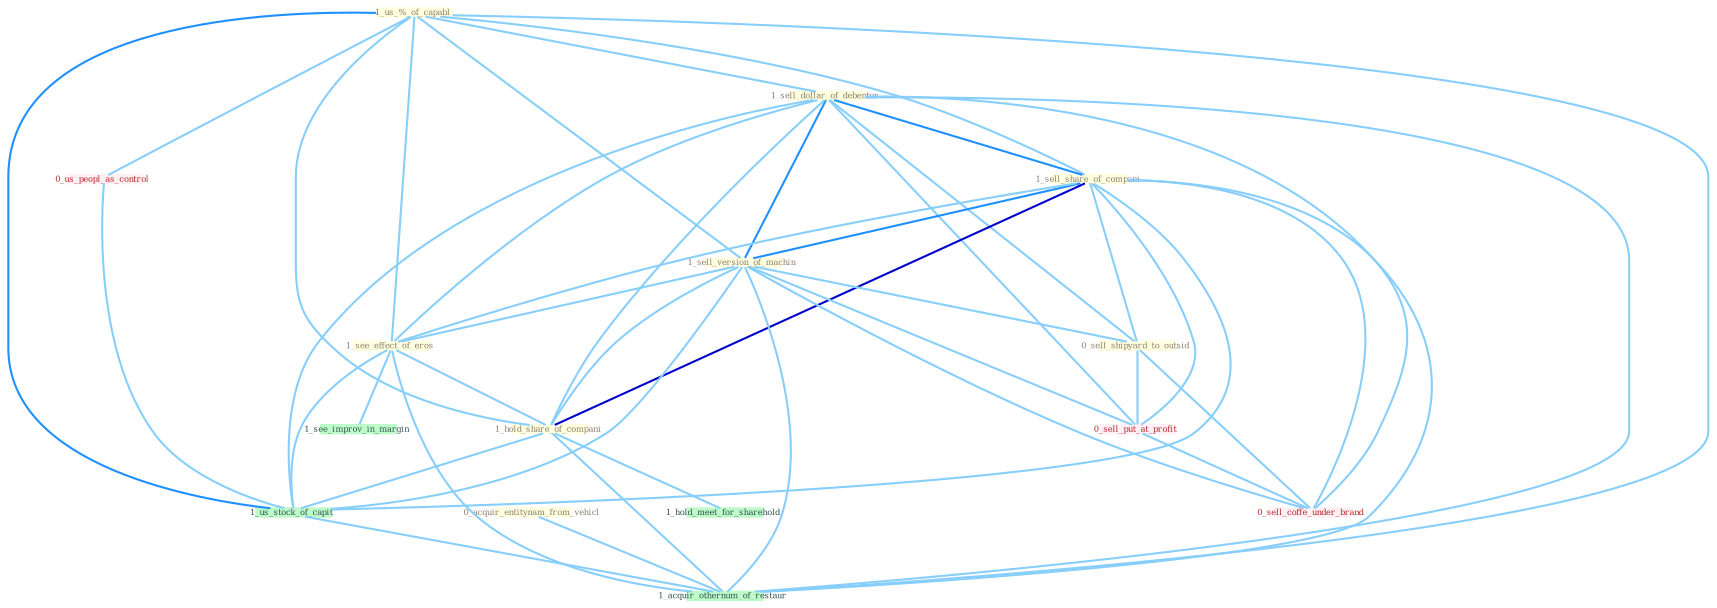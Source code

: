 Graph G{ 
    node
    [shape=polygon,style=filled,width=.5,height=.06,color="#BDFCC9",fixedsize=true,fontsize=4,
    fontcolor="#2f4f4f"];
    {node
    [color="#ffffe0", fontcolor="#8b7d6b"] "1_us_%_of_capabl " "1_sell_dollar_of_debentur " "1_sell_share_of_compani " "1_sell_version_of_machin " "0_acquir_entitynam_from_vehicl " "1_see_effect_of_eros " "0_sell_shipyard_to_outsid " "1_hold_share_of_compani "}
{node [color="#fff0f5", fontcolor="#b22222"] "0_us_peopl_as_control " "0_sell_put_at_profit " "0_sell_coffe_under_brand "}
edge [color="#B0E2FF"];

	"1_us_%_of_capabl " -- "1_sell_dollar_of_debentur " [w="1", color="#87cefa" ];
	"1_us_%_of_capabl " -- "1_sell_share_of_compani " [w="1", color="#87cefa" ];
	"1_us_%_of_capabl " -- "1_sell_version_of_machin " [w="1", color="#87cefa" ];
	"1_us_%_of_capabl " -- "1_see_effect_of_eros " [w="1", color="#87cefa" ];
	"1_us_%_of_capabl " -- "1_hold_share_of_compani " [w="1", color="#87cefa" ];
	"1_us_%_of_capabl " -- "0_us_peopl_as_control " [w="1", color="#87cefa" ];
	"1_us_%_of_capabl " -- "1_us_stock_of_capit " [w="2", color="#1e90ff" , len=0.8];
	"1_us_%_of_capabl " -- "1_acquir_othernum_of_restaur " [w="1", color="#87cefa" ];
	"1_sell_dollar_of_debentur " -- "1_sell_share_of_compani " [w="2", color="#1e90ff" , len=0.8];
	"1_sell_dollar_of_debentur " -- "1_sell_version_of_machin " [w="2", color="#1e90ff" , len=0.8];
	"1_sell_dollar_of_debentur " -- "1_see_effect_of_eros " [w="1", color="#87cefa" ];
	"1_sell_dollar_of_debentur " -- "0_sell_shipyard_to_outsid " [w="1", color="#87cefa" ];
	"1_sell_dollar_of_debentur " -- "1_hold_share_of_compani " [w="1", color="#87cefa" ];
	"1_sell_dollar_of_debentur " -- "0_sell_put_at_profit " [w="1", color="#87cefa" ];
	"1_sell_dollar_of_debentur " -- "1_us_stock_of_capit " [w="1", color="#87cefa" ];
	"1_sell_dollar_of_debentur " -- "0_sell_coffe_under_brand " [w="1", color="#87cefa" ];
	"1_sell_dollar_of_debentur " -- "1_acquir_othernum_of_restaur " [w="1", color="#87cefa" ];
	"1_sell_share_of_compani " -- "1_sell_version_of_machin " [w="2", color="#1e90ff" , len=0.8];
	"1_sell_share_of_compani " -- "1_see_effect_of_eros " [w="1", color="#87cefa" ];
	"1_sell_share_of_compani " -- "0_sell_shipyard_to_outsid " [w="1", color="#87cefa" ];
	"1_sell_share_of_compani " -- "1_hold_share_of_compani " [w="3", color="#0000cd" , len=0.6];
	"1_sell_share_of_compani " -- "0_sell_put_at_profit " [w="1", color="#87cefa" ];
	"1_sell_share_of_compani " -- "1_us_stock_of_capit " [w="1", color="#87cefa" ];
	"1_sell_share_of_compani " -- "0_sell_coffe_under_brand " [w="1", color="#87cefa" ];
	"1_sell_share_of_compani " -- "1_acquir_othernum_of_restaur " [w="1", color="#87cefa" ];
	"1_sell_version_of_machin " -- "1_see_effect_of_eros " [w="1", color="#87cefa" ];
	"1_sell_version_of_machin " -- "0_sell_shipyard_to_outsid " [w="1", color="#87cefa" ];
	"1_sell_version_of_machin " -- "1_hold_share_of_compani " [w="1", color="#87cefa" ];
	"1_sell_version_of_machin " -- "0_sell_put_at_profit " [w="1", color="#87cefa" ];
	"1_sell_version_of_machin " -- "1_us_stock_of_capit " [w="1", color="#87cefa" ];
	"1_sell_version_of_machin " -- "0_sell_coffe_under_brand " [w="1", color="#87cefa" ];
	"1_sell_version_of_machin " -- "1_acquir_othernum_of_restaur " [w="1", color="#87cefa" ];
	"0_acquir_entitynam_from_vehicl " -- "1_acquir_othernum_of_restaur " [w="1", color="#87cefa" ];
	"1_see_effect_of_eros " -- "1_hold_share_of_compani " [w="1", color="#87cefa" ];
	"1_see_effect_of_eros " -- "1_us_stock_of_capit " [w="1", color="#87cefa" ];
	"1_see_effect_of_eros " -- "1_see_improv_in_margin " [w="1", color="#87cefa" ];
	"1_see_effect_of_eros " -- "1_acquir_othernum_of_restaur " [w="1", color="#87cefa" ];
	"0_sell_shipyard_to_outsid " -- "0_sell_put_at_profit " [w="1", color="#87cefa" ];
	"0_sell_shipyard_to_outsid " -- "0_sell_coffe_under_brand " [w="1", color="#87cefa" ];
	"1_hold_share_of_compani " -- "1_us_stock_of_capit " [w="1", color="#87cefa" ];
	"1_hold_share_of_compani " -- "1_hold_meet_for_sharehold " [w="1", color="#87cefa" ];
	"1_hold_share_of_compani " -- "1_acquir_othernum_of_restaur " [w="1", color="#87cefa" ];
	"0_us_peopl_as_control " -- "1_us_stock_of_capit " [w="1", color="#87cefa" ];
	"0_sell_put_at_profit " -- "0_sell_coffe_under_brand " [w="1", color="#87cefa" ];
	"1_us_stock_of_capit " -- "1_acquir_othernum_of_restaur " [w="1", color="#87cefa" ];
}